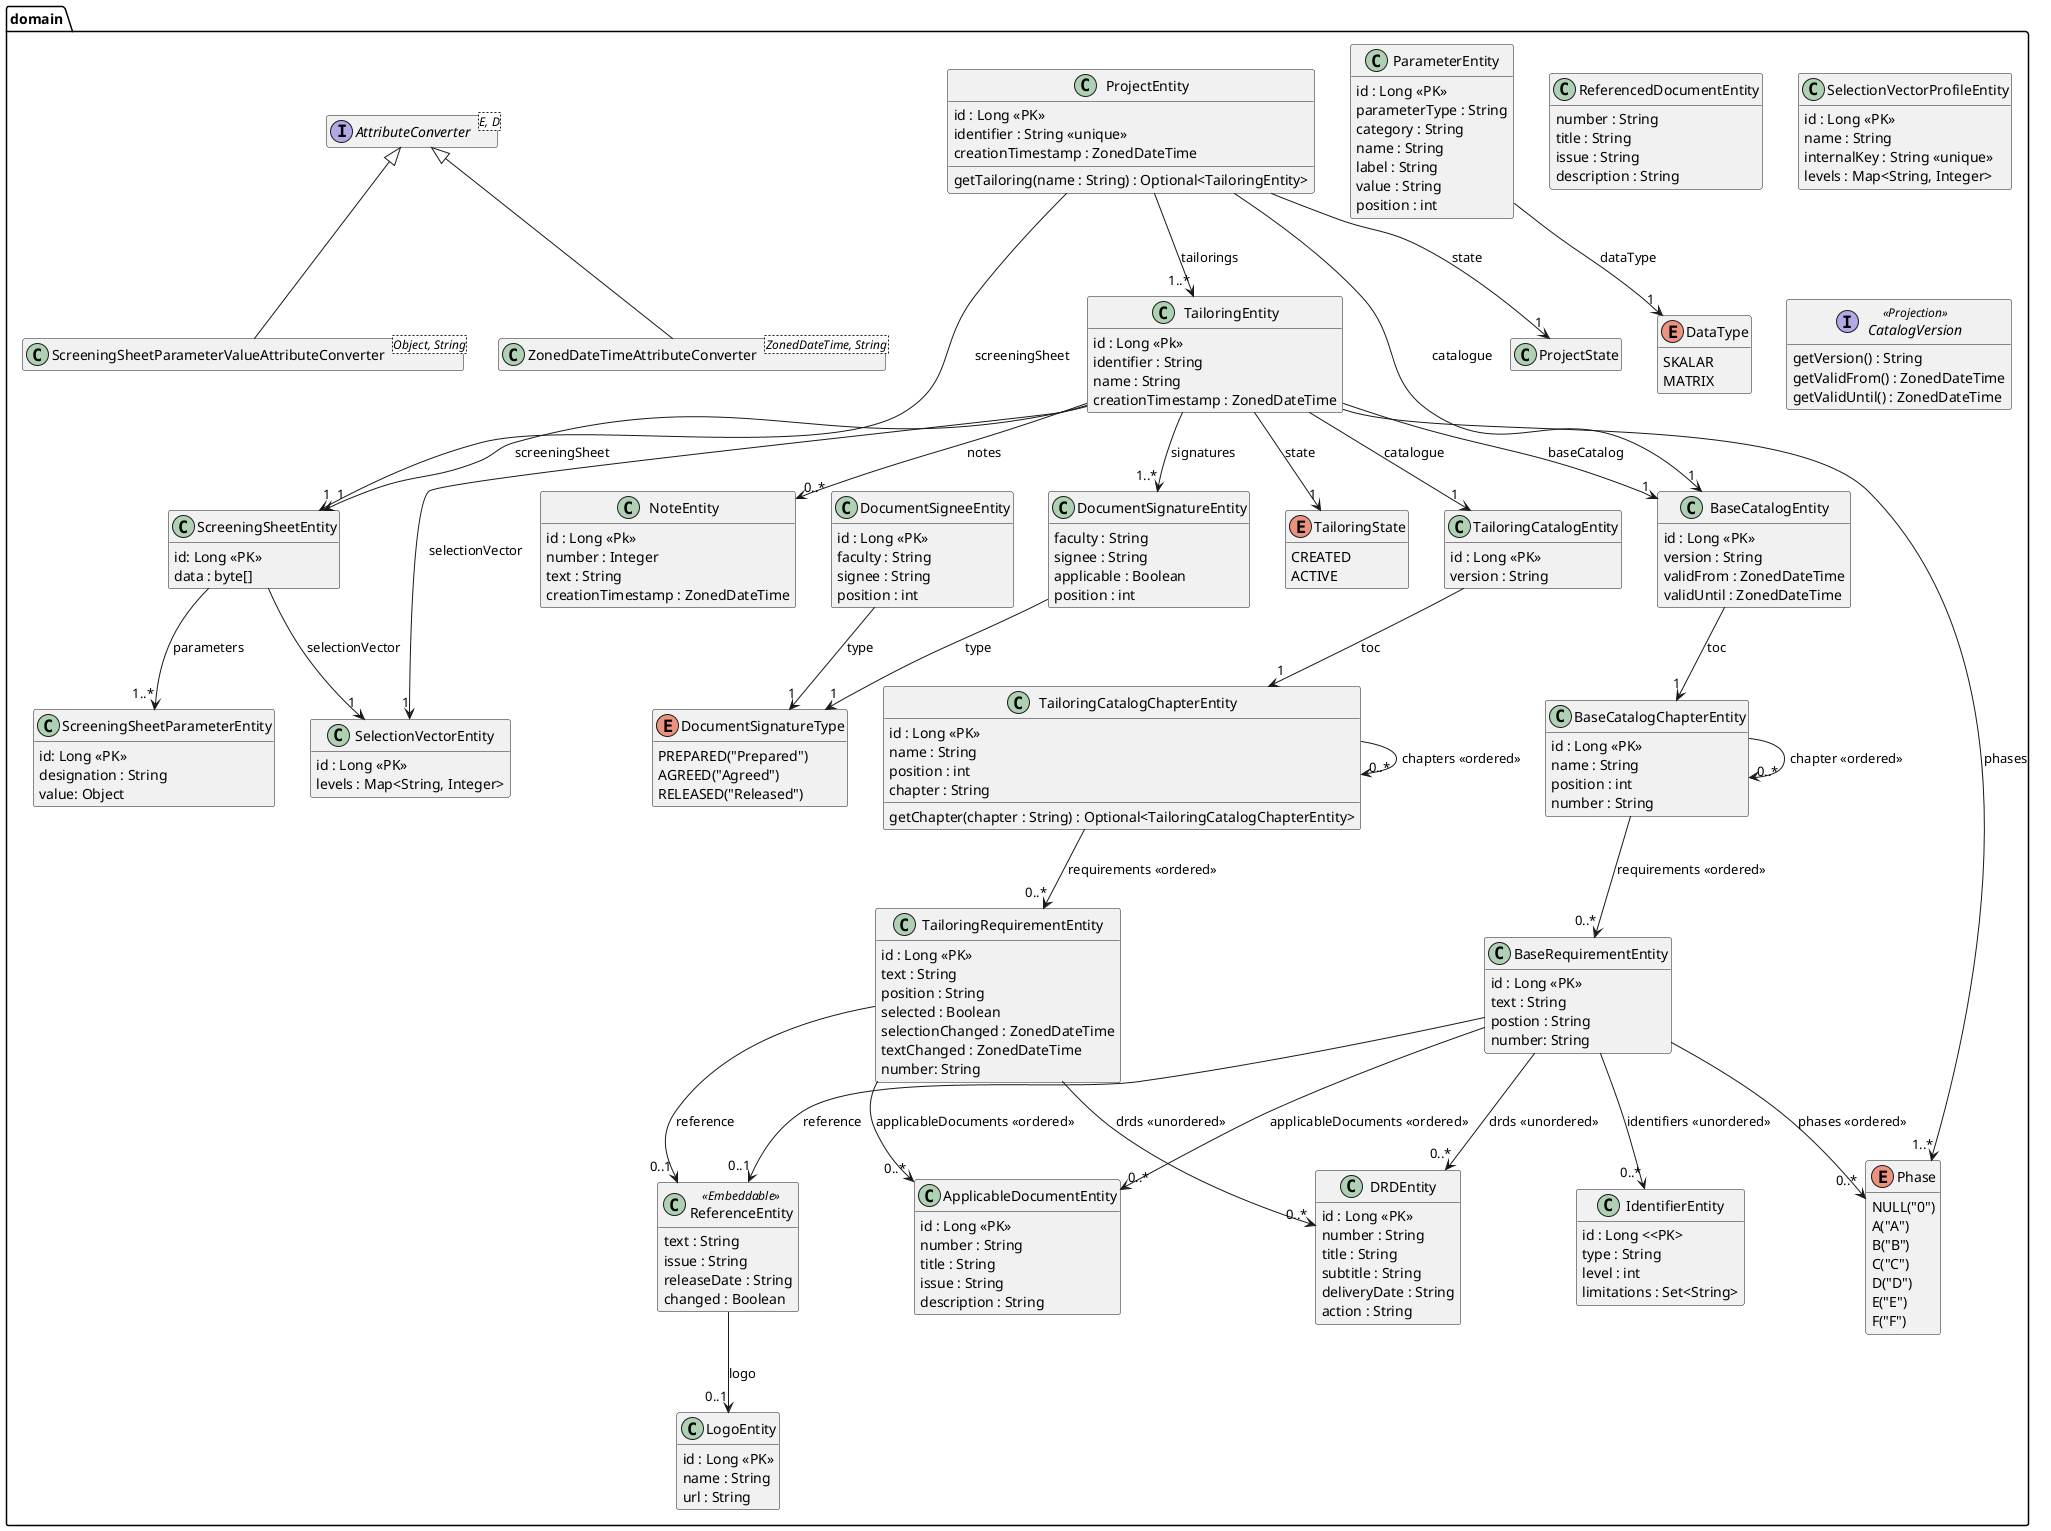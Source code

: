 @startuml db.png
skinparam componentStyle uml2
'skinparam linetype ortho

package domain {

    enum DataType {
        SKALAR
        MATRIX
    }

    class ParameterEntity {
        id : Long <<PK>>
        parameterType : String
        category : String
        name : String
        label : String
        value : String
        position : int
    }
    ParameterEntity --> "1" DataType : dataType

    class Phase {
    }


    enum TailoringState {
        CREATED
        ACTIVE
    }

    class ReferencedDocumentEntity {
        number : String
        title : String
        issue : String
        description : String
    }

    class DRDEntity {
        id : Long <<PK>>
        number : String
        title : String
        subtitle : String
        deliveryDate : String
        action : String
    }

    class LogoEntity {
        id : Long <<PK>>
        name : String
        url : String
    }

    class ReferenceEntity <<Embeddable>>{
        text : String
        issue : String
        releaseDate : String
        changed : Boolean
    }
    ReferenceEntity --> "0..1" LogoEntity : logo

    class IdentifierEntity {
        id : Long <<PK>
        type : String
        level : int
        limitations : Set<String>
    }

    class ApplicableDocumentEntity {
        id : Long <<PK>>
        number : String
        title : String
        issue : String
        description : String
    }

    class BaseRequirementEntity {
        id : Long <<PK>>
        text : String
        postion : String
        number: String
    }
    BaseRequirementEntity --> "0..1" ReferenceEntity : reference
    BaseRequirementEntity --> "0..*" Phase : phases <<ordered>>
    BaseRequirementEntity --> "0..*" IdentifierEntity : identifiers <<unordered>>
    BaseRequirementEntity --> "0..*" DRDEntity : drds <<unordered>>
    BaseRequirementEntity --> "0..*" ApplicableDocumentEntity : applicableDocuments <<ordered>>

    class BaseCatalogChapterEntity {
        id : Long <<PK>>
        name : String
        position : int
        number : String
    }
    BaseCatalogChapterEntity --> "0..*" BaseCatalogChapterEntity : chapter <<ordered>>
    BaseCatalogChapterEntity --> "0..*" BaseRequirementEntity : requirements <<ordered>>

    class BaseCatalogEntity {
        id : Long <<PK>>
        version : String
        validFrom : ZonedDateTime
        validUntil : ZonedDateTime
    }
    BaseCatalogEntity --> "1" BaseCatalogChapterEntity : toc

    enum Phase {
        NULL("0")
        A("A")
        B("B")
        C("C")
        D("D")
        E("E")
        F("F")
    }

    class SelectionVectorEntity {
        id : Long <<PK>>
        levels : Map<String, Integer>
    }

    class SelectionVectorProfileEntity {
        id : Long <<PK>>
        name : String
        internalKey : String <<unique>>
        levels : Map<String, Integer>
    }

    class ScreeningSheetParameterEntity {
        id: Long <<PK>>
        designation : String
        value: Object
    }

    class ScreeningSheetEntity {
        id: Long <<PK>>
        data : byte[]
    }
    ScreeningSheetEntity --> "1..*" ScreeningSheetParameterEntity : parameters
    ScreeningSheetEntity --> "1" SelectionVectorEntity : selectionVector

    class TailoringRequirementEntity {
        id : Long <<PK>>
        text : String
        position : String
        selected : Boolean
        selectionChanged : ZonedDateTime
        textChanged : ZonedDateTime
        number: String
    }
    TailoringRequirementEntity --> "0..1" ReferenceEntity : reference
    TailoringRequirementEntity --> "0..*" DRDEntity : drds <<unordered>>
    TailoringRequirementEntity --> "0..*" ApplicableDocumentEntity : applicableDocuments <<ordered>>


    class TailoringCatalogChapterEntity {
        id : Long <<PK>>
        name : String
        position : int
        chapter : String
        getChapter(chapter : String) : Optional<TailoringCatalogChapterEntity>
    }
    TailoringCatalogChapterEntity --> "0..*" TailoringCatalogChapterEntity : chapters <<ordered>>
    TailoringCatalogChapterEntity --> "0..*" TailoringRequirementEntity : requirements <<ordered>>

    enum DocumentSignatureType {
        PREPARED("Prepared")
        AGREED("Agreed")
        RELEASED("Released")
    }

    class DocumentSignatureEntity {
        faculty : String
        signee : String
        applicable : Boolean
        position : int
    }
    DocumentSignatureEntity --> "1" DocumentSignatureType : type

    class DocumentSigneeEntity {
        id : Long <<PK>>
        faculty : String
        signee : String
        position : int

    }
    DocumentSigneeEntity --> "1" DocumentSignatureType : type

    class NoteEntity {
        id : Long <<Pk>>
        number : Integer
        text : String
        creationTimestamp : ZonedDateTime
    }

    class TailoringEntity {
        id : Long <<Pk>>
        identifier : String
        name : String
        creationTimestamp : ZonedDateTime
    }
    TailoringEntity --> "1" SelectionVectorEntity : selectionVector
    TailoringEntity --> "1" BaseCatalogEntity : baseCatalog
    TailoringEntity --> "1" ScreeningSheetEntity : screeningSheet
    TailoringEntity --> "1..*" Phase : phases
    TailoringEntity --> "1" TailoringCatalogEntity : catalogue
    TailoringEntity --> "1" TailoringState : state
    TailoringEntity --> "1..*" DocumentSignatureEntity : signatures
    TailoringEntity --> "0..*" NoteEntity : notes

    class TailoringCatalogEntity {
        id : Long <<PK>>
        version : String
    }
    TailoringCatalogEntity --> "1" TailoringCatalogChapterEntity : toc

    class ProjectEntity {
        id : Long <<PK>>
        identifier : String <<unique>>
        creationTimestamp : ZonedDateTime
        getTailoring(name : String) : Optional<TailoringEntity>
    }
    ProjectEntity --> "1" BaseCatalogEntity : catalogue
    ProjectEntity --> "1" ScreeningSheetEntity : screeningSheet
    ProjectEntity --> "1..*" TailoringEntity : tailorings
    ProjectEntity --> "1" ProjectState : state

    interface CatalogVersion<<Projection>> {
        getVersion() : String
        getValidFrom() : ZonedDateTime
        getValidUntil() : ZonedDateTime
    }

    interface AttributeConverter<E, D>

    class ScreeningSheetParameterValueAttributeConverter<Object, String> {
    }
    AttributeConverter <|-- ScreeningSheetParameterValueAttributeConverter

    class ZonedDateTimeAttributeConverter<ZonedDateTime, String> {
    }
    AttributeConverter <|-- ZonedDateTimeAttributeConverter

}

hide empty members
@enduml
